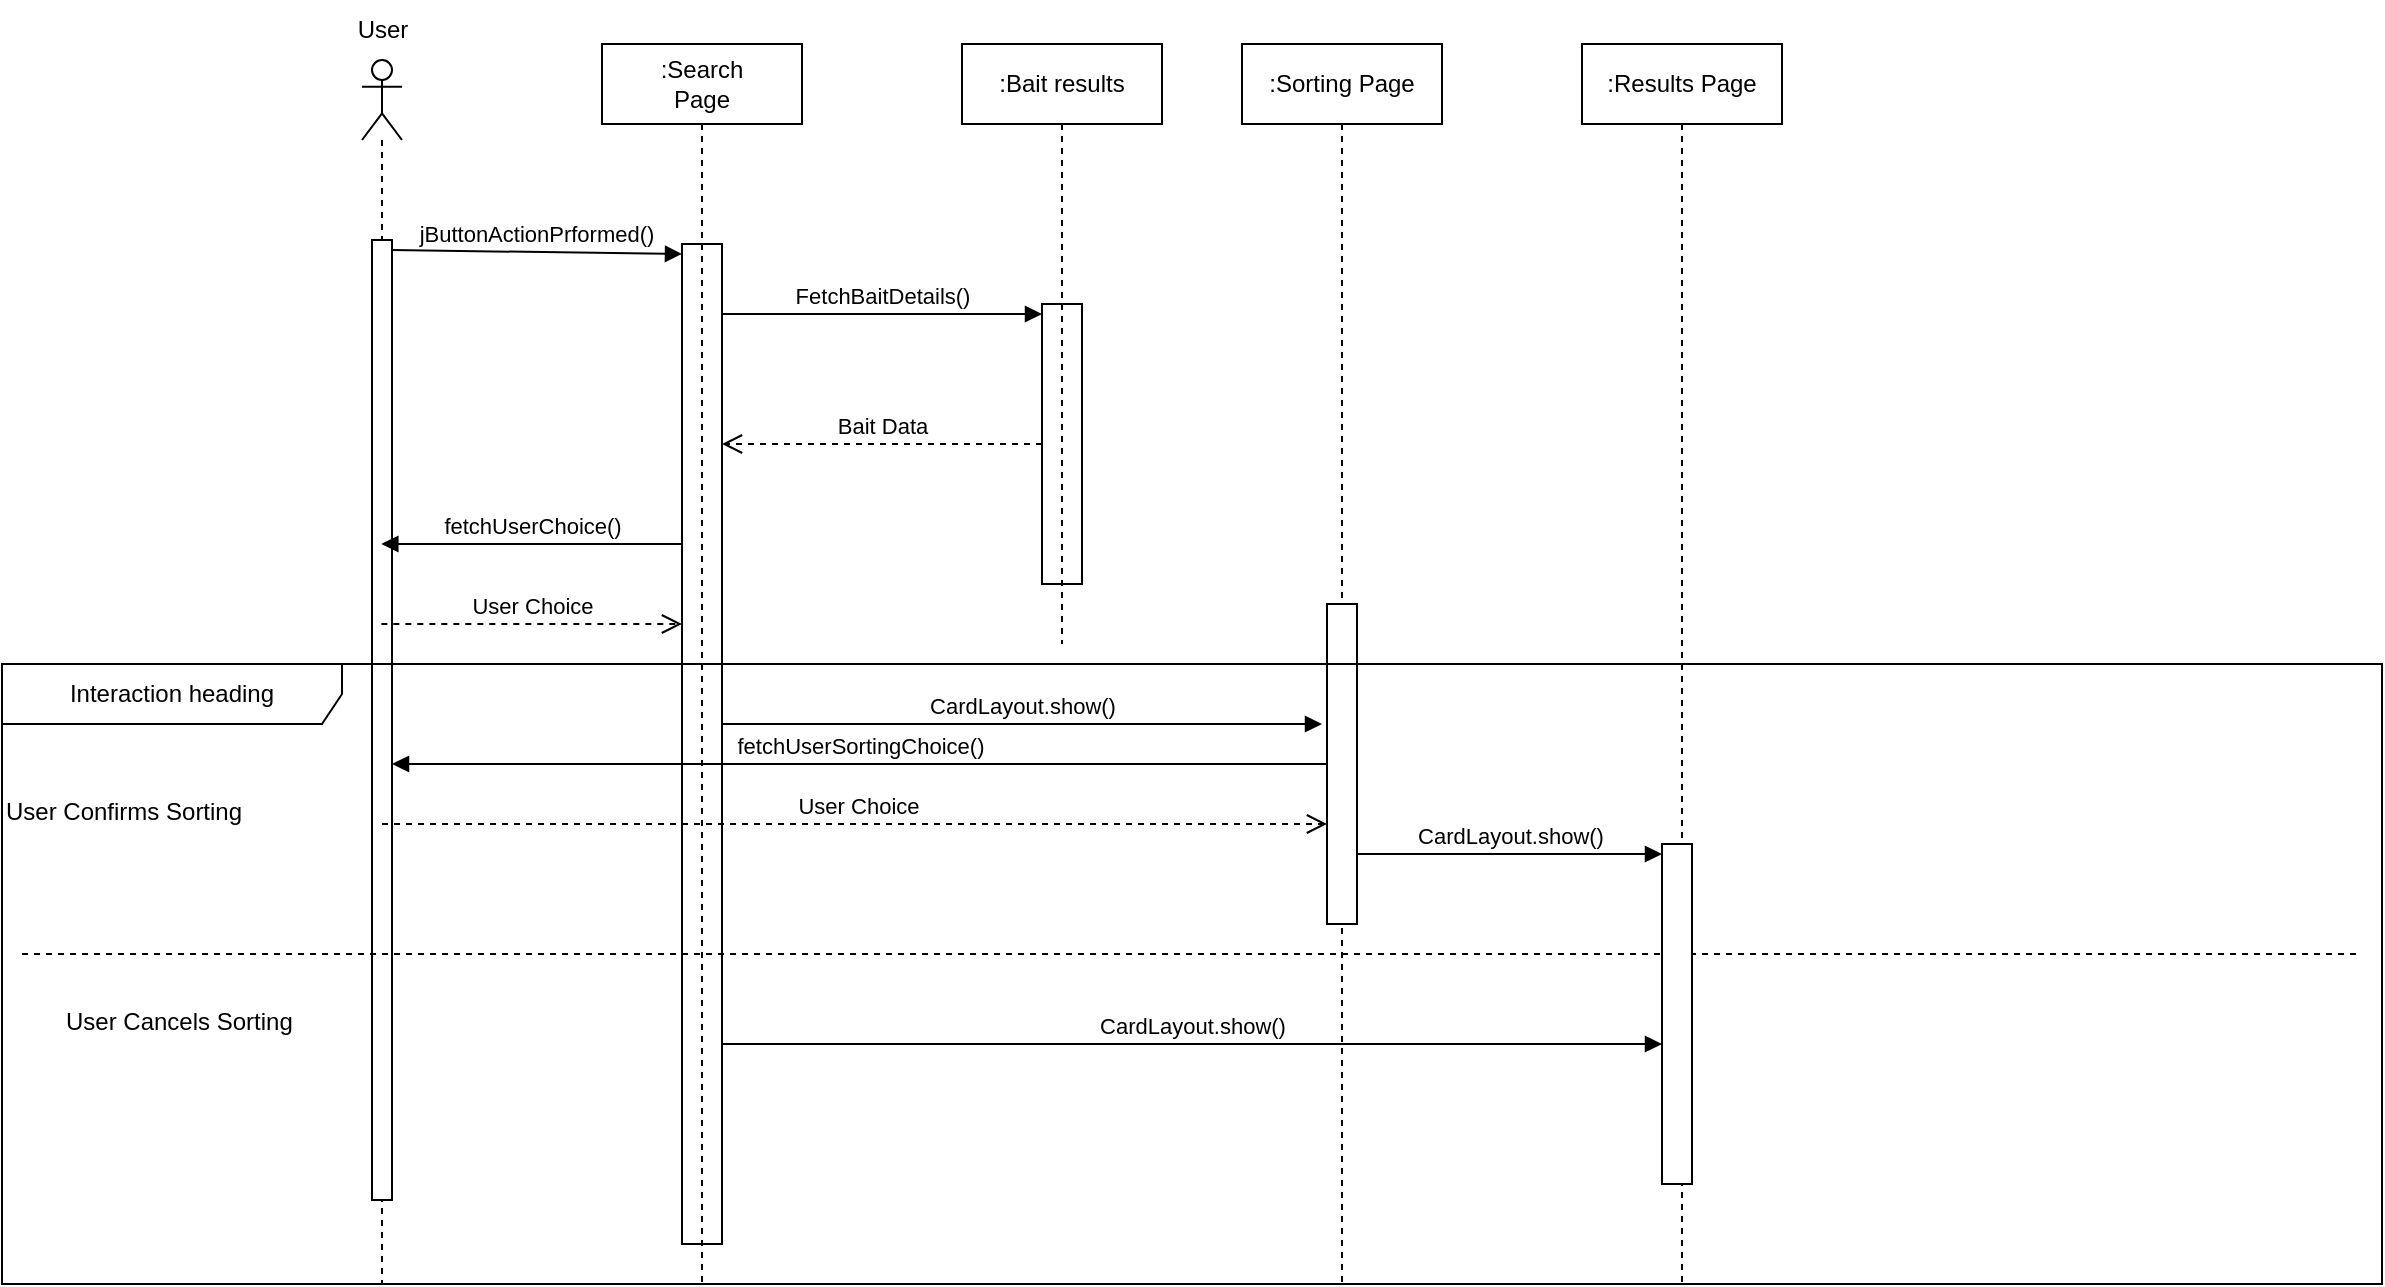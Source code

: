 <mxfile version="27.0.1">
  <diagram name="Page-1" id="MuX00yw0iJNA23Uuz7hC">
    <mxGraphModel dx="2323" dy="733" grid="1" gridSize="10" guides="1" tooltips="1" connect="1" arrows="1" fold="1" page="1" pageScale="1" pageWidth="850" pageHeight="1100" math="0" shadow="0">
      <root>
        <mxCell id="0" />
        <mxCell id="1" parent="0" />
        <mxCell id="svoPkUTlZje4jlUMsaOp-1" value="" style="shape=umlLifeline;perimeter=lifelinePerimeter;whiteSpace=wrap;html=1;container=1;dropTarget=0;collapsible=0;recursiveResize=0;outlineConnect=0;portConstraint=eastwest;newEdgeStyle={&quot;curved&quot;:0,&quot;rounded&quot;:0};participant=umlActor;" parent="1" vertex="1">
          <mxGeometry x="150" y="788" width="20" height="612" as="geometry" />
        </mxCell>
        <mxCell id="svoPkUTlZje4jlUMsaOp-2" value="" style="html=1;points=[[0,0,0,0,5],[0,1,0,0,-5],[1,0,0,0,5],[1,1,0,0,-5]];perimeter=orthogonalPerimeter;outlineConnect=0;targetShapes=umlLifeline;portConstraint=eastwest;newEdgeStyle={&quot;curved&quot;:0,&quot;rounded&quot;:0};" parent="svoPkUTlZje4jlUMsaOp-1" vertex="1">
          <mxGeometry x="5" y="90" width="10" height="480" as="geometry" />
        </mxCell>
        <mxCell id="svoPkUTlZje4jlUMsaOp-3" value="User " style="text;html=1;align=center;verticalAlign=middle;resizable=0;points=[];autosize=1;strokeColor=none;fillColor=none;" parent="1" vertex="1">
          <mxGeometry x="135" y="758" width="50" height="30" as="geometry" />
        </mxCell>
        <mxCell id="svoPkUTlZje4jlUMsaOp-9" value="jButtonActionPrformed()" style="html=1;verticalAlign=bottom;endArrow=block;curved=0;rounded=0;entryX=0;entryY=0;entryDx=0;entryDy=5;entryPerimeter=0;exitX=1;exitY=0;exitDx=0;exitDy=5;exitPerimeter=0;" parent="1" source="svoPkUTlZje4jlUMsaOp-2" target="svoPkUTlZje4jlUMsaOp-10" edge="1">
          <mxGeometry width="80" relative="1" as="geometry">
            <mxPoint x="180" y="880" as="sourcePoint" />
            <mxPoint x="301" y="882" as="targetPoint" />
          </mxGeometry>
        </mxCell>
        <mxCell id="svoPkUTlZje4jlUMsaOp-10" value="" style="html=1;points=[[0,0,0,0,5],[0,1,0,0,-5],[1,0,0,0,5],[1,1,0,0,-5]];perimeter=orthogonalPerimeter;outlineConnect=0;targetShapes=umlLifeline;portConstraint=eastwest;newEdgeStyle={&quot;curved&quot;:0,&quot;rounded&quot;:0};" parent="1" vertex="1">
          <mxGeometry x="310" y="880" width="20" height="500" as="geometry" />
        </mxCell>
        <mxCell id="svoPkUTlZje4jlUMsaOp-13" value="" style="html=1;points=[[0,0,0,0,5],[0,1,0,0,-5],[1,0,0,0,5],[1,1,0,0,-5]];perimeter=orthogonalPerimeter;outlineConnect=0;targetShapes=umlLifeline;portConstraint=eastwest;newEdgeStyle={&quot;curved&quot;:0,&quot;rounded&quot;:0};" parent="1" vertex="1">
          <mxGeometry x="490" y="910" width="20" height="140" as="geometry" />
        </mxCell>
        <mxCell id="svoPkUTlZje4jlUMsaOp-15" value="FetchBaitDetails()" style="html=1;verticalAlign=bottom;endArrow=block;curved=0;rounded=0;entryX=0;entryY=0;entryDx=0;entryDy=5;entryPerimeter=0;" parent="1" source="svoPkUTlZje4jlUMsaOp-10" target="svoPkUTlZje4jlUMsaOp-13" edge="1">
          <mxGeometry width="80" relative="1" as="geometry">
            <mxPoint x="330" y="930" as="sourcePoint" />
            <mxPoint x="475" y="930" as="targetPoint" />
            <mxPoint as="offset" />
          </mxGeometry>
        </mxCell>
        <mxCell id="svoPkUTlZje4jlUMsaOp-16" value="Bait Data" style="html=1;verticalAlign=bottom;endArrow=open;dashed=1;endSize=8;curved=0;rounded=0;" parent="1" source="svoPkUTlZje4jlUMsaOp-13" target="svoPkUTlZje4jlUMsaOp-10" edge="1">
          <mxGeometry x="0.007" relative="1" as="geometry">
            <mxPoint x="430" y="990" as="sourcePoint" />
            <mxPoint x="280" y="990" as="targetPoint" />
            <mxPoint as="offset" />
          </mxGeometry>
        </mxCell>
        <mxCell id="svoPkUTlZje4jlUMsaOp-21" value="fetchUserChoice()" style="html=1;verticalAlign=bottom;endArrow=block;curved=0;rounded=0;" parent="1" edge="1">
          <mxGeometry width="80" relative="1" as="geometry">
            <mxPoint x="310" y="1030" as="sourcePoint" />
            <mxPoint x="159.667" y="1030" as="targetPoint" />
            <mxPoint as="offset" />
          </mxGeometry>
        </mxCell>
        <mxCell id="svoPkUTlZje4jlUMsaOp-22" value="User Choice" style="html=1;verticalAlign=bottom;endArrow=open;dashed=1;endSize=8;curved=0;rounded=0;" parent="1" edge="1">
          <mxGeometry x="0.007" relative="1" as="geometry">
            <mxPoint x="159.667" y="1070" as="sourcePoint" />
            <mxPoint x="310" y="1070" as="targetPoint" />
            <mxPoint as="offset" />
          </mxGeometry>
        </mxCell>
        <mxCell id="svoPkUTlZje4jlUMsaOp-33" value="CardLayout.show()" style="html=1;verticalAlign=bottom;endArrow=block;curved=0;rounded=0;" parent="1" edge="1">
          <mxGeometry width="80" relative="1" as="geometry">
            <mxPoint x="330" y="1120" as="sourcePoint" />
            <mxPoint x="630" y="1120" as="targetPoint" />
            <mxPoint as="offset" />
          </mxGeometry>
        </mxCell>
        <mxCell id="_ulV8YqdJVloig0f3KUl-2" value=":Results Page" style="shape=umlLifeline;perimeter=lifelinePerimeter;whiteSpace=wrap;html=1;container=1;dropTarget=0;collapsible=0;recursiveResize=0;outlineConnect=0;portConstraint=eastwest;newEdgeStyle={&quot;curved&quot;:0,&quot;rounded&quot;:0};" parent="1" vertex="1">
          <mxGeometry x="760" y="780" width="100" height="620" as="geometry" />
        </mxCell>
        <mxCell id="_ulV8YqdJVloig0f3KUl-3" value=":Sorting Page" style="shape=umlLifeline;perimeter=lifelinePerimeter;whiteSpace=wrap;html=1;container=1;dropTarget=0;collapsible=0;recursiveResize=0;outlineConnect=0;portConstraint=eastwest;newEdgeStyle={&quot;curved&quot;:0,&quot;rounded&quot;:0};" parent="1" vertex="1">
          <mxGeometry x="590" y="780" width="100" height="620" as="geometry" />
        </mxCell>
        <mxCell id="_ulV8YqdJVloig0f3KUl-6" value="" style="html=1;points=[[0,0,0,0,5],[0,1,0,0,-5],[1,0,0,0,5],[1,1,0,0,-5]];perimeter=orthogonalPerimeter;outlineConnect=0;targetShapes=umlLifeline;portConstraint=eastwest;newEdgeStyle={&quot;curved&quot;:0,&quot;rounded&quot;:0};" parent="_ulV8YqdJVloig0f3KUl-3" vertex="1">
          <mxGeometry x="42.5" y="280" width="15" height="160" as="geometry" />
        </mxCell>
        <mxCell id="_ulV8YqdJVloig0f3KUl-4" value=":Bait results" style="shape=umlLifeline;perimeter=lifelinePerimeter;whiteSpace=wrap;html=1;container=1;dropTarget=0;collapsible=0;recursiveResize=0;outlineConnect=0;portConstraint=eastwest;newEdgeStyle={&quot;curved&quot;:0,&quot;rounded&quot;:0};" parent="1" vertex="1">
          <mxGeometry x="450" y="780" width="100" height="300" as="geometry" />
        </mxCell>
        <mxCell id="_ulV8YqdJVloig0f3KUl-5" value="&lt;div&gt;:Search&lt;/div&gt;&lt;div&gt;Page&lt;/div&gt;" style="shape=umlLifeline;perimeter=lifelinePerimeter;whiteSpace=wrap;html=1;container=1;dropTarget=0;collapsible=0;recursiveResize=0;outlineConnect=0;portConstraint=eastwest;newEdgeStyle={&quot;curved&quot;:0,&quot;rounded&quot;:0};" parent="1" vertex="1">
          <mxGeometry x="270" y="780" width="100" height="620" as="geometry" />
        </mxCell>
        <mxCell id="-52P_ulGPTueSYU6FpQl-1" value="Interaction heading" style="shape=umlFrame;whiteSpace=wrap;html=1;pointerEvents=0;recursiveResize=0;container=1;collapsible=0;width=170;" vertex="1" parent="1">
          <mxGeometry x="-30" y="1090" width="1190" height="310" as="geometry" />
        </mxCell>
        <mxCell id="-52P_ulGPTueSYU6FpQl-2" value="&lt;div&gt;User Confirms Sorting&lt;/div&gt;" style="text;html=1;" vertex="1" parent="-52P_ulGPTueSYU6FpQl-1">
          <mxGeometry width="100" height="20" relative="1" as="geometry">
            <mxPoint y="60" as="offset" />
          </mxGeometry>
        </mxCell>
        <mxCell id="-52P_ulGPTueSYU6FpQl-3" value="User Cancels Sorting" style="line;strokeWidth=1;dashed=1;labelPosition=center;verticalLabelPosition=bottom;align=left;verticalAlign=top;spacingLeft=20;spacingTop=15;html=1;whiteSpace=wrap;" vertex="1" parent="-52P_ulGPTueSYU6FpQl-1">
          <mxGeometry x="10" y="140" width="1170" height="10" as="geometry" />
        </mxCell>
        <mxCell id="-52P_ulGPTueSYU6FpQl-6" value="fetchUserSortingChoice()" style="html=1;verticalAlign=bottom;endArrow=block;curved=0;rounded=0;" edge="1" parent="-52P_ulGPTueSYU6FpQl-1">
          <mxGeometry width="80" relative="1" as="geometry">
            <mxPoint x="662.5" y="50" as="sourcePoint" />
            <mxPoint x="195" y="50" as="targetPoint" />
            <mxPoint as="offset" />
          </mxGeometry>
        </mxCell>
        <mxCell id="-52P_ulGPTueSYU6FpQl-7" value="User Choice" style="html=1;verticalAlign=bottom;endArrow=open;dashed=1;endSize=8;curved=0;rounded=0;" edge="1" parent="-52P_ulGPTueSYU6FpQl-1">
          <mxGeometry x="0.007" relative="1" as="geometry">
            <mxPoint x="189.997" y="80" as="sourcePoint" />
            <mxPoint x="662.5" y="80" as="targetPoint" />
            <mxPoint as="offset" />
          </mxGeometry>
        </mxCell>
        <mxCell id="-52P_ulGPTueSYU6FpQl-9" value="" style="html=1;points=[[0,0,0,0,5],[0,1,0,0,-5],[1,0,0,0,5],[1,1,0,0,-5]];perimeter=orthogonalPerimeter;outlineConnect=0;targetShapes=umlLifeline;portConstraint=eastwest;newEdgeStyle={&quot;curved&quot;:0,&quot;rounded&quot;:0};" vertex="1" parent="-52P_ulGPTueSYU6FpQl-1">
          <mxGeometry x="830" y="90" width="15" height="170" as="geometry" />
        </mxCell>
        <mxCell id="-52P_ulGPTueSYU6FpQl-10" value="CardLayout.show()" style="html=1;verticalAlign=bottom;endArrow=block;curved=0;rounded=0;" edge="1" parent="-52P_ulGPTueSYU6FpQl-1" target="-52P_ulGPTueSYU6FpQl-9">
          <mxGeometry width="80" relative="1" as="geometry">
            <mxPoint x="360" y="190" as="sourcePoint" />
            <mxPoint x="660" y="190" as="targetPoint" />
            <mxPoint as="offset" />
          </mxGeometry>
        </mxCell>
        <mxCell id="-52P_ulGPTueSYU6FpQl-8" value="CardLayout.show()" style="html=1;verticalAlign=bottom;endArrow=block;curved=0;rounded=0;entryX=0;entryY=0;entryDx=0;entryDy=5;entryPerimeter=0;" edge="1" parent="1" source="_ulV8YqdJVloig0f3KUl-6" target="-52P_ulGPTueSYU6FpQl-9">
          <mxGeometry width="80" relative="1" as="geometry">
            <mxPoint x="640" y="1130" as="sourcePoint" />
            <mxPoint x="840" y="1130" as="targetPoint" />
            <mxPoint as="offset" />
          </mxGeometry>
        </mxCell>
      </root>
    </mxGraphModel>
  </diagram>
</mxfile>
